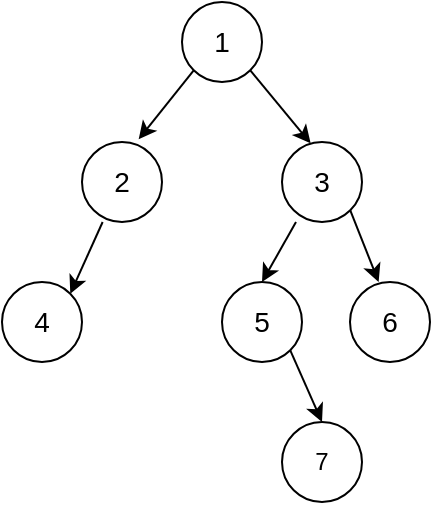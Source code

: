 <mxfile version="24.6.4" type="github">
  <diagram name="第 1 页" id="ul-J1MMFNKTz2fmG2EUL">
    <mxGraphModel dx="1075" dy="451" grid="1" gridSize="10" guides="1" tooltips="1" connect="1" arrows="1" fold="1" page="1" pageScale="1" pageWidth="827" pageHeight="1169" math="0" shadow="0">
      <root>
        <mxCell id="0" />
        <mxCell id="1" parent="0" />
        <mxCell id="aF8usSjiDctqisSEKGAt-1" value="&lt;font style=&quot;font-size: 14px;&quot;&gt;1&lt;/font&gt;" style="ellipse;whiteSpace=wrap;html=1;aspect=fixed;" vertex="1" parent="1">
          <mxGeometry x="310" y="160" width="40" height="40" as="geometry" />
        </mxCell>
        <mxCell id="aF8usSjiDctqisSEKGAt-2" value="&lt;font style=&quot;font-size: 14px;&quot;&gt;2&lt;/font&gt;" style="ellipse;whiteSpace=wrap;html=1;aspect=fixed;" vertex="1" parent="1">
          <mxGeometry x="260" y="230" width="40" height="40" as="geometry" />
        </mxCell>
        <mxCell id="aF8usSjiDctqisSEKGAt-3" value="&lt;span style=&quot;font-size: 14px;&quot;&gt;3&lt;/span&gt;" style="ellipse;whiteSpace=wrap;html=1;aspect=fixed;" vertex="1" parent="1">
          <mxGeometry x="360" y="230" width="40" height="40" as="geometry" />
        </mxCell>
        <mxCell id="aF8usSjiDctqisSEKGAt-4" value="&lt;font style=&quot;font-size: 14px;&quot;&gt;5&lt;/font&gt;" style="ellipse;whiteSpace=wrap;html=1;aspect=fixed;" vertex="1" parent="1">
          <mxGeometry x="330" y="300" width="40" height="40" as="geometry" />
        </mxCell>
        <mxCell id="aF8usSjiDctqisSEKGAt-5" value="&lt;font style=&quot;font-size: 14px;&quot;&gt;6&lt;/font&gt;" style="ellipse;whiteSpace=wrap;html=1;aspect=fixed;" vertex="1" parent="1">
          <mxGeometry x="394" y="300" width="40" height="40" as="geometry" />
        </mxCell>
        <mxCell id="aF8usSjiDctqisSEKGAt-6" value="&lt;font style=&quot;font-size: 14px;&quot;&gt;4&lt;/font&gt;" style="ellipse;whiteSpace=wrap;html=1;aspect=fixed;" vertex="1" parent="1">
          <mxGeometry x="220" y="300" width="40" height="40" as="geometry" />
        </mxCell>
        <mxCell id="aF8usSjiDctqisSEKGAt-7" value="7" style="ellipse;whiteSpace=wrap;html=1;aspect=fixed;" vertex="1" parent="1">
          <mxGeometry x="360" y="370" width="40" height="40" as="geometry" />
        </mxCell>
        <mxCell id="aF8usSjiDctqisSEKGAt-8" value="" style="endArrow=classic;html=1;rounded=0;exitX=1;exitY=1;exitDx=0;exitDy=0;entryX=0.358;entryY=0.017;entryDx=0;entryDy=0;entryPerimeter=0;" edge="1" parent="1" source="aF8usSjiDctqisSEKGAt-1" target="aF8usSjiDctqisSEKGAt-3">
          <mxGeometry width="50" height="50" relative="1" as="geometry">
            <mxPoint x="380" y="240" as="sourcePoint" />
            <mxPoint x="430" y="190" as="targetPoint" />
          </mxGeometry>
        </mxCell>
        <mxCell id="aF8usSjiDctqisSEKGAt-9" value="" style="endArrow=classic;html=1;rounded=0;exitX=0;exitY=1;exitDx=0;exitDy=0;entryX=0.708;entryY=-0.033;entryDx=0;entryDy=0;entryPerimeter=0;" edge="1" parent="1" source="aF8usSjiDctqisSEKGAt-1" target="aF8usSjiDctqisSEKGAt-2">
          <mxGeometry width="50" height="50" relative="1" as="geometry">
            <mxPoint x="380" y="190" as="sourcePoint" />
            <mxPoint x="430" y="140" as="targetPoint" />
          </mxGeometry>
        </mxCell>
        <mxCell id="aF8usSjiDctqisSEKGAt-10" value="" style="endArrow=classic;html=1;rounded=0;exitX=1;exitY=1;exitDx=0;exitDy=0;entryX=0.358;entryY=0;entryDx=0;entryDy=0;entryPerimeter=0;" edge="1" parent="1" source="aF8usSjiDctqisSEKGAt-3" target="aF8usSjiDctqisSEKGAt-5">
          <mxGeometry width="50" height="50" relative="1" as="geometry">
            <mxPoint x="470" y="280" as="sourcePoint" />
            <mxPoint x="520" y="230" as="targetPoint" />
          </mxGeometry>
        </mxCell>
        <mxCell id="aF8usSjiDctqisSEKGAt-11" value="" style="endArrow=classic;html=1;rounded=0;exitX=0.175;exitY=1;exitDx=0;exitDy=0;exitPerimeter=0;entryX=0.5;entryY=0;entryDx=0;entryDy=0;" edge="1" parent="1" source="aF8usSjiDctqisSEKGAt-3" target="aF8usSjiDctqisSEKGAt-4">
          <mxGeometry width="50" height="50" relative="1" as="geometry">
            <mxPoint x="490" y="290" as="sourcePoint" />
            <mxPoint x="540" y="240" as="targetPoint" />
          </mxGeometry>
        </mxCell>
        <mxCell id="aF8usSjiDctqisSEKGAt-12" value="" style="endArrow=classic;html=1;rounded=0;exitX=0.258;exitY=1;exitDx=0;exitDy=0;exitPerimeter=0;entryX=1;entryY=0;entryDx=0;entryDy=0;" edge="1" parent="1" source="aF8usSjiDctqisSEKGAt-2" target="aF8usSjiDctqisSEKGAt-6">
          <mxGeometry width="50" height="50" relative="1" as="geometry">
            <mxPoint x="230" y="410" as="sourcePoint" />
            <mxPoint x="280" y="360" as="targetPoint" />
          </mxGeometry>
        </mxCell>
        <mxCell id="aF8usSjiDctqisSEKGAt-13" value="" style="endArrow=classic;html=1;rounded=0;exitX=1;exitY=1;exitDx=0;exitDy=0;entryX=0.5;entryY=0;entryDx=0;entryDy=0;" edge="1" parent="1" source="aF8usSjiDctqisSEKGAt-4" target="aF8usSjiDctqisSEKGAt-7">
          <mxGeometry width="50" height="50" relative="1" as="geometry">
            <mxPoint x="510" y="390" as="sourcePoint" />
            <mxPoint x="560" y="340" as="targetPoint" />
          </mxGeometry>
        </mxCell>
      </root>
    </mxGraphModel>
  </diagram>
</mxfile>
